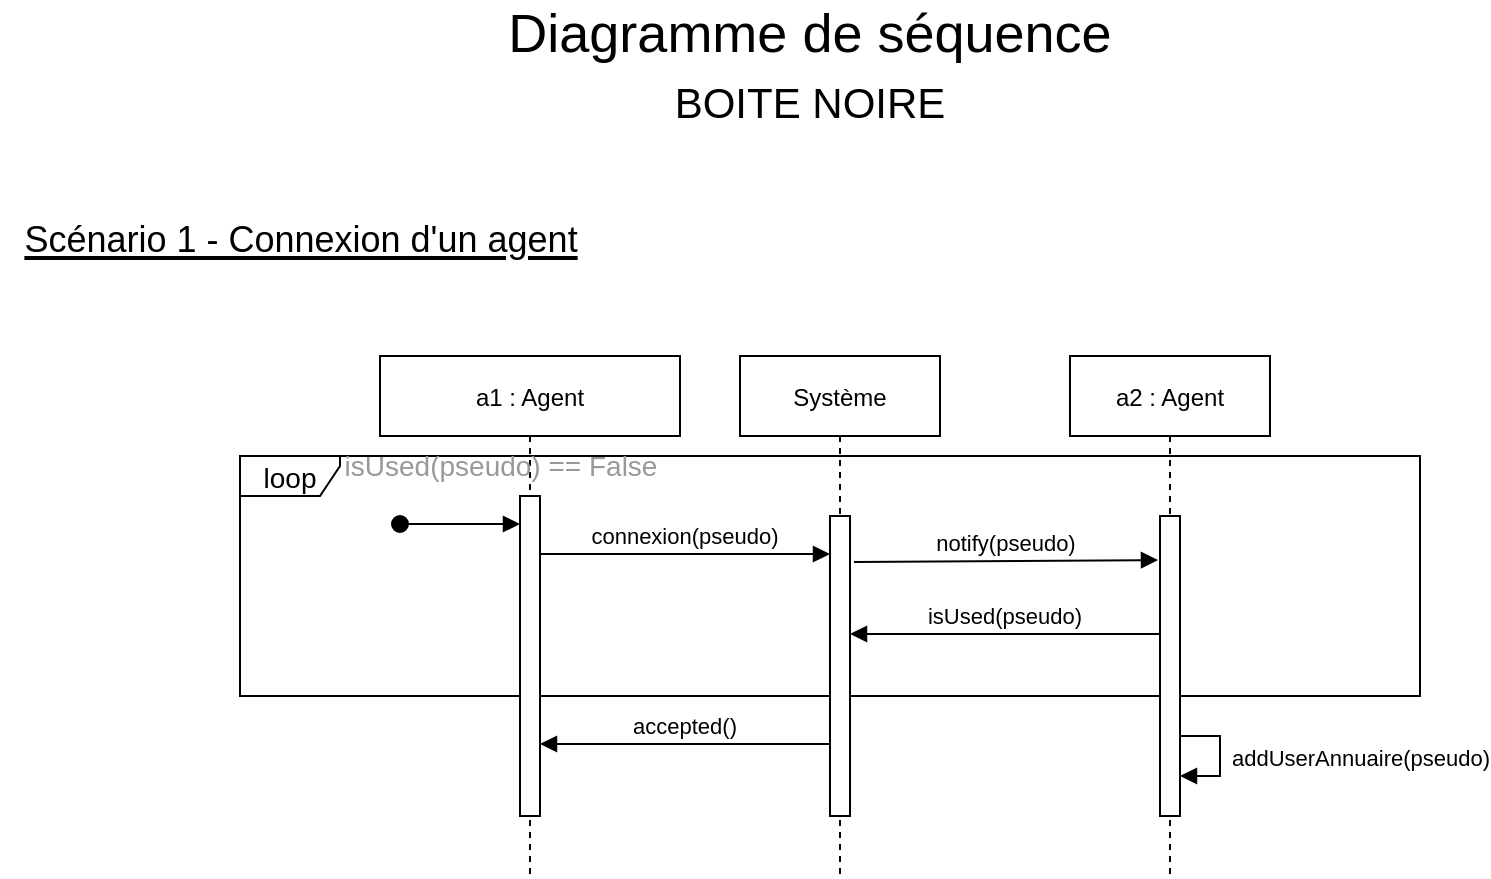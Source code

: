 <mxfile version="20.5.1" type="device"><diagram id="kgpKYQtTHZ0yAKxKKP6v" name="Page-1"><mxGraphModel dx="1422" dy="780" grid="1" gridSize="10" guides="1" tooltips="1" connect="1" arrows="1" fold="1" page="1" pageScale="1" pageWidth="850" pageHeight="1100" math="0" shadow="0"><root><mxCell id="0"/><mxCell id="1" parent="0"/><mxCell id="DThDwNTHsl1AocDCZrSF-17" value="&lt;font style=&quot;font-size: 14px;&quot;&gt;loop&lt;/font&gt;" style="shape=umlFrame;whiteSpace=wrap;html=1;fontSize=18;fillColor=none;width=50;height=20;" parent="1" vertex="1"><mxGeometry x="140" y="270" width="590" height="120" as="geometry"/></mxCell><mxCell id="3nuBFxr9cyL0pnOWT2aG-1" value="a1 : Agent" style="shape=umlLifeline;perimeter=lifelinePerimeter;container=1;collapsible=0;recursiveResize=0;rounded=0;shadow=0;strokeWidth=1;" parent="1" vertex="1"><mxGeometry x="210" y="220" width="150" height="260" as="geometry"/></mxCell><mxCell id="3nuBFxr9cyL0pnOWT2aG-2" value="" style="points=[];perimeter=orthogonalPerimeter;rounded=0;shadow=0;strokeWidth=1;" parent="3nuBFxr9cyL0pnOWT2aG-1" vertex="1"><mxGeometry x="70" y="70" width="10" height="160" as="geometry"/></mxCell><mxCell id="3nuBFxr9cyL0pnOWT2aG-3" value="" style="verticalAlign=bottom;startArrow=oval;endArrow=block;startSize=8;shadow=0;strokeWidth=1;" parent="3nuBFxr9cyL0pnOWT2aG-1" edge="1"><mxGeometry relative="1" as="geometry"><mxPoint x="10" y="84" as="sourcePoint"/><mxPoint x="70" y="84" as="targetPoint"/></mxGeometry></mxCell><mxCell id="DThDwNTHsl1AocDCZrSF-12" value="&lt;font color=&quot;#999999&quot;&gt;isUsed(pseudo) == False&lt;/font&gt;" style="text;html=1;align=center;verticalAlign=middle;resizable=0;points=[];autosize=1;strokeColor=none;fillColor=none;fontSize=14;" parent="3nuBFxr9cyL0pnOWT2aG-1" vertex="1"><mxGeometry x="-30" y="40" width="180" height="30" as="geometry"/></mxCell><mxCell id="3nuBFxr9cyL0pnOWT2aG-5" value="Système" style="shape=umlLifeline;perimeter=lifelinePerimeter;container=1;collapsible=0;recursiveResize=0;rounded=0;shadow=0;strokeWidth=1;" parent="1" vertex="1"><mxGeometry x="390" y="220" width="100" height="260" as="geometry"/></mxCell><mxCell id="3nuBFxr9cyL0pnOWT2aG-6" value="" style="points=[];perimeter=orthogonalPerimeter;rounded=0;shadow=0;strokeWidth=1;" parent="3nuBFxr9cyL0pnOWT2aG-5" vertex="1"><mxGeometry x="45" y="80" width="10" height="150" as="geometry"/></mxCell><mxCell id="3nuBFxr9cyL0pnOWT2aG-8" value="connexion(pseudo)" style="verticalAlign=bottom;endArrow=block;entryX=0;entryY=0;shadow=0;strokeWidth=1;" parent="1" edge="1"><mxGeometry relative="1" as="geometry"><mxPoint x="290" y="319" as="sourcePoint"/><mxPoint x="435" y="319.0" as="targetPoint"/></mxGeometry></mxCell><mxCell id="3nuBFxr9cyL0pnOWT2aG-9" value="notify(pseudo)" style="verticalAlign=bottom;endArrow=block;shadow=0;strokeWidth=1;entryX=-0.1;entryY=0.147;entryDx=0;entryDy=0;entryPerimeter=0;" parent="1" target="DThDwNTHsl1AocDCZrSF-2" edge="1"><mxGeometry relative="1" as="geometry"><mxPoint x="447" y="323" as="sourcePoint"/><mxPoint x="605" y="329" as="targetPoint"/></mxGeometry></mxCell><mxCell id="DThDwNTHsl1AocDCZrSF-1" value="a2 : Agent" style="shape=umlLifeline;perimeter=lifelinePerimeter;container=1;collapsible=0;recursiveResize=0;rounded=0;shadow=0;strokeWidth=1;" parent="1" vertex="1"><mxGeometry x="555" y="220" width="100" height="260" as="geometry"/></mxCell><mxCell id="DThDwNTHsl1AocDCZrSF-2" value="" style="points=[];perimeter=orthogonalPerimeter;rounded=0;shadow=0;strokeWidth=1;" parent="DThDwNTHsl1AocDCZrSF-1" vertex="1"><mxGeometry x="45" y="80" width="10" height="150" as="geometry"/></mxCell><mxCell id="DThDwNTHsl1AocDCZrSF-3" value="&lt;div style=&quot;font-size: 27px;&quot;&gt;&lt;font style=&quot;font-size: 27px;&quot;&gt;&lt;span style=&quot;&quot;&gt;Diagramme de séquence&lt;/span&gt; &lt;br&gt;&lt;/font&gt;&lt;/div&gt;&lt;div style=&quot;font-size: 27px;&quot;&gt;&lt;font style=&quot;font-size: 21px;&quot;&gt;BOITE NOIRE&lt;/font&gt;&lt;/div&gt;" style="text;html=1;strokeColor=none;fillColor=none;align=center;verticalAlign=middle;whiteSpace=wrap;rounded=0;" parent="1" vertex="1"><mxGeometry x="195" y="60" width="460" height="30" as="geometry"/></mxCell><mxCell id="DThDwNTHsl1AocDCZrSF-4" value="&lt;u&gt;&lt;font style=&quot;font-size: 18px;&quot;&gt;Scénario 1 - Connexion d'un agent&lt;br&gt;&lt;/font&gt;&lt;/u&gt;" style="text;html=1;align=center;verticalAlign=middle;resizable=0;points=[];autosize=1;strokeColor=none;fillColor=none;fontSize=21;" parent="1" vertex="1"><mxGeometry x="20" y="140" width="300" height="40" as="geometry"/></mxCell><mxCell id="DThDwNTHsl1AocDCZrSF-5" value="isUsed(pseudo)" style="verticalAlign=bottom;endArrow=block;shadow=0;strokeWidth=1;" parent="1" edge="1"><mxGeometry relative="1" as="geometry"><mxPoint x="600" y="359" as="sourcePoint"/><mxPoint x="445" y="359" as="targetPoint"/></mxGeometry></mxCell><mxCell id="DThDwNTHsl1AocDCZrSF-20" value="accepted()" style="verticalAlign=bottom;endArrow=block;shadow=0;strokeWidth=1;exitX=0;exitY=0.705;exitDx=0;exitDy=0;exitPerimeter=0;" parent="1" edge="1"><mxGeometry relative="1" as="geometry"><mxPoint x="435" y="414" as="sourcePoint"/><mxPoint x="290" y="414" as="targetPoint"/></mxGeometry></mxCell><mxCell id="C9gPlvuhae_bARRw2UGk-9" value="addUserAnnuaire(pseudo)" style="html=1;verticalAlign=bottom;endArrow=block;rounded=0;" edge="1" parent="1"><mxGeometry x="0.333" y="-70" width="80" relative="1" as="geometry"><mxPoint x="610" y="410" as="sourcePoint"/><mxPoint x="610" y="430" as="targetPoint"/><Array as="points"><mxPoint x="630" y="410"/><mxPoint x="630" y="430"/></Array><mxPoint x="70" y="70" as="offset"/></mxGeometry></mxCell></root></mxGraphModel></diagram></mxfile>